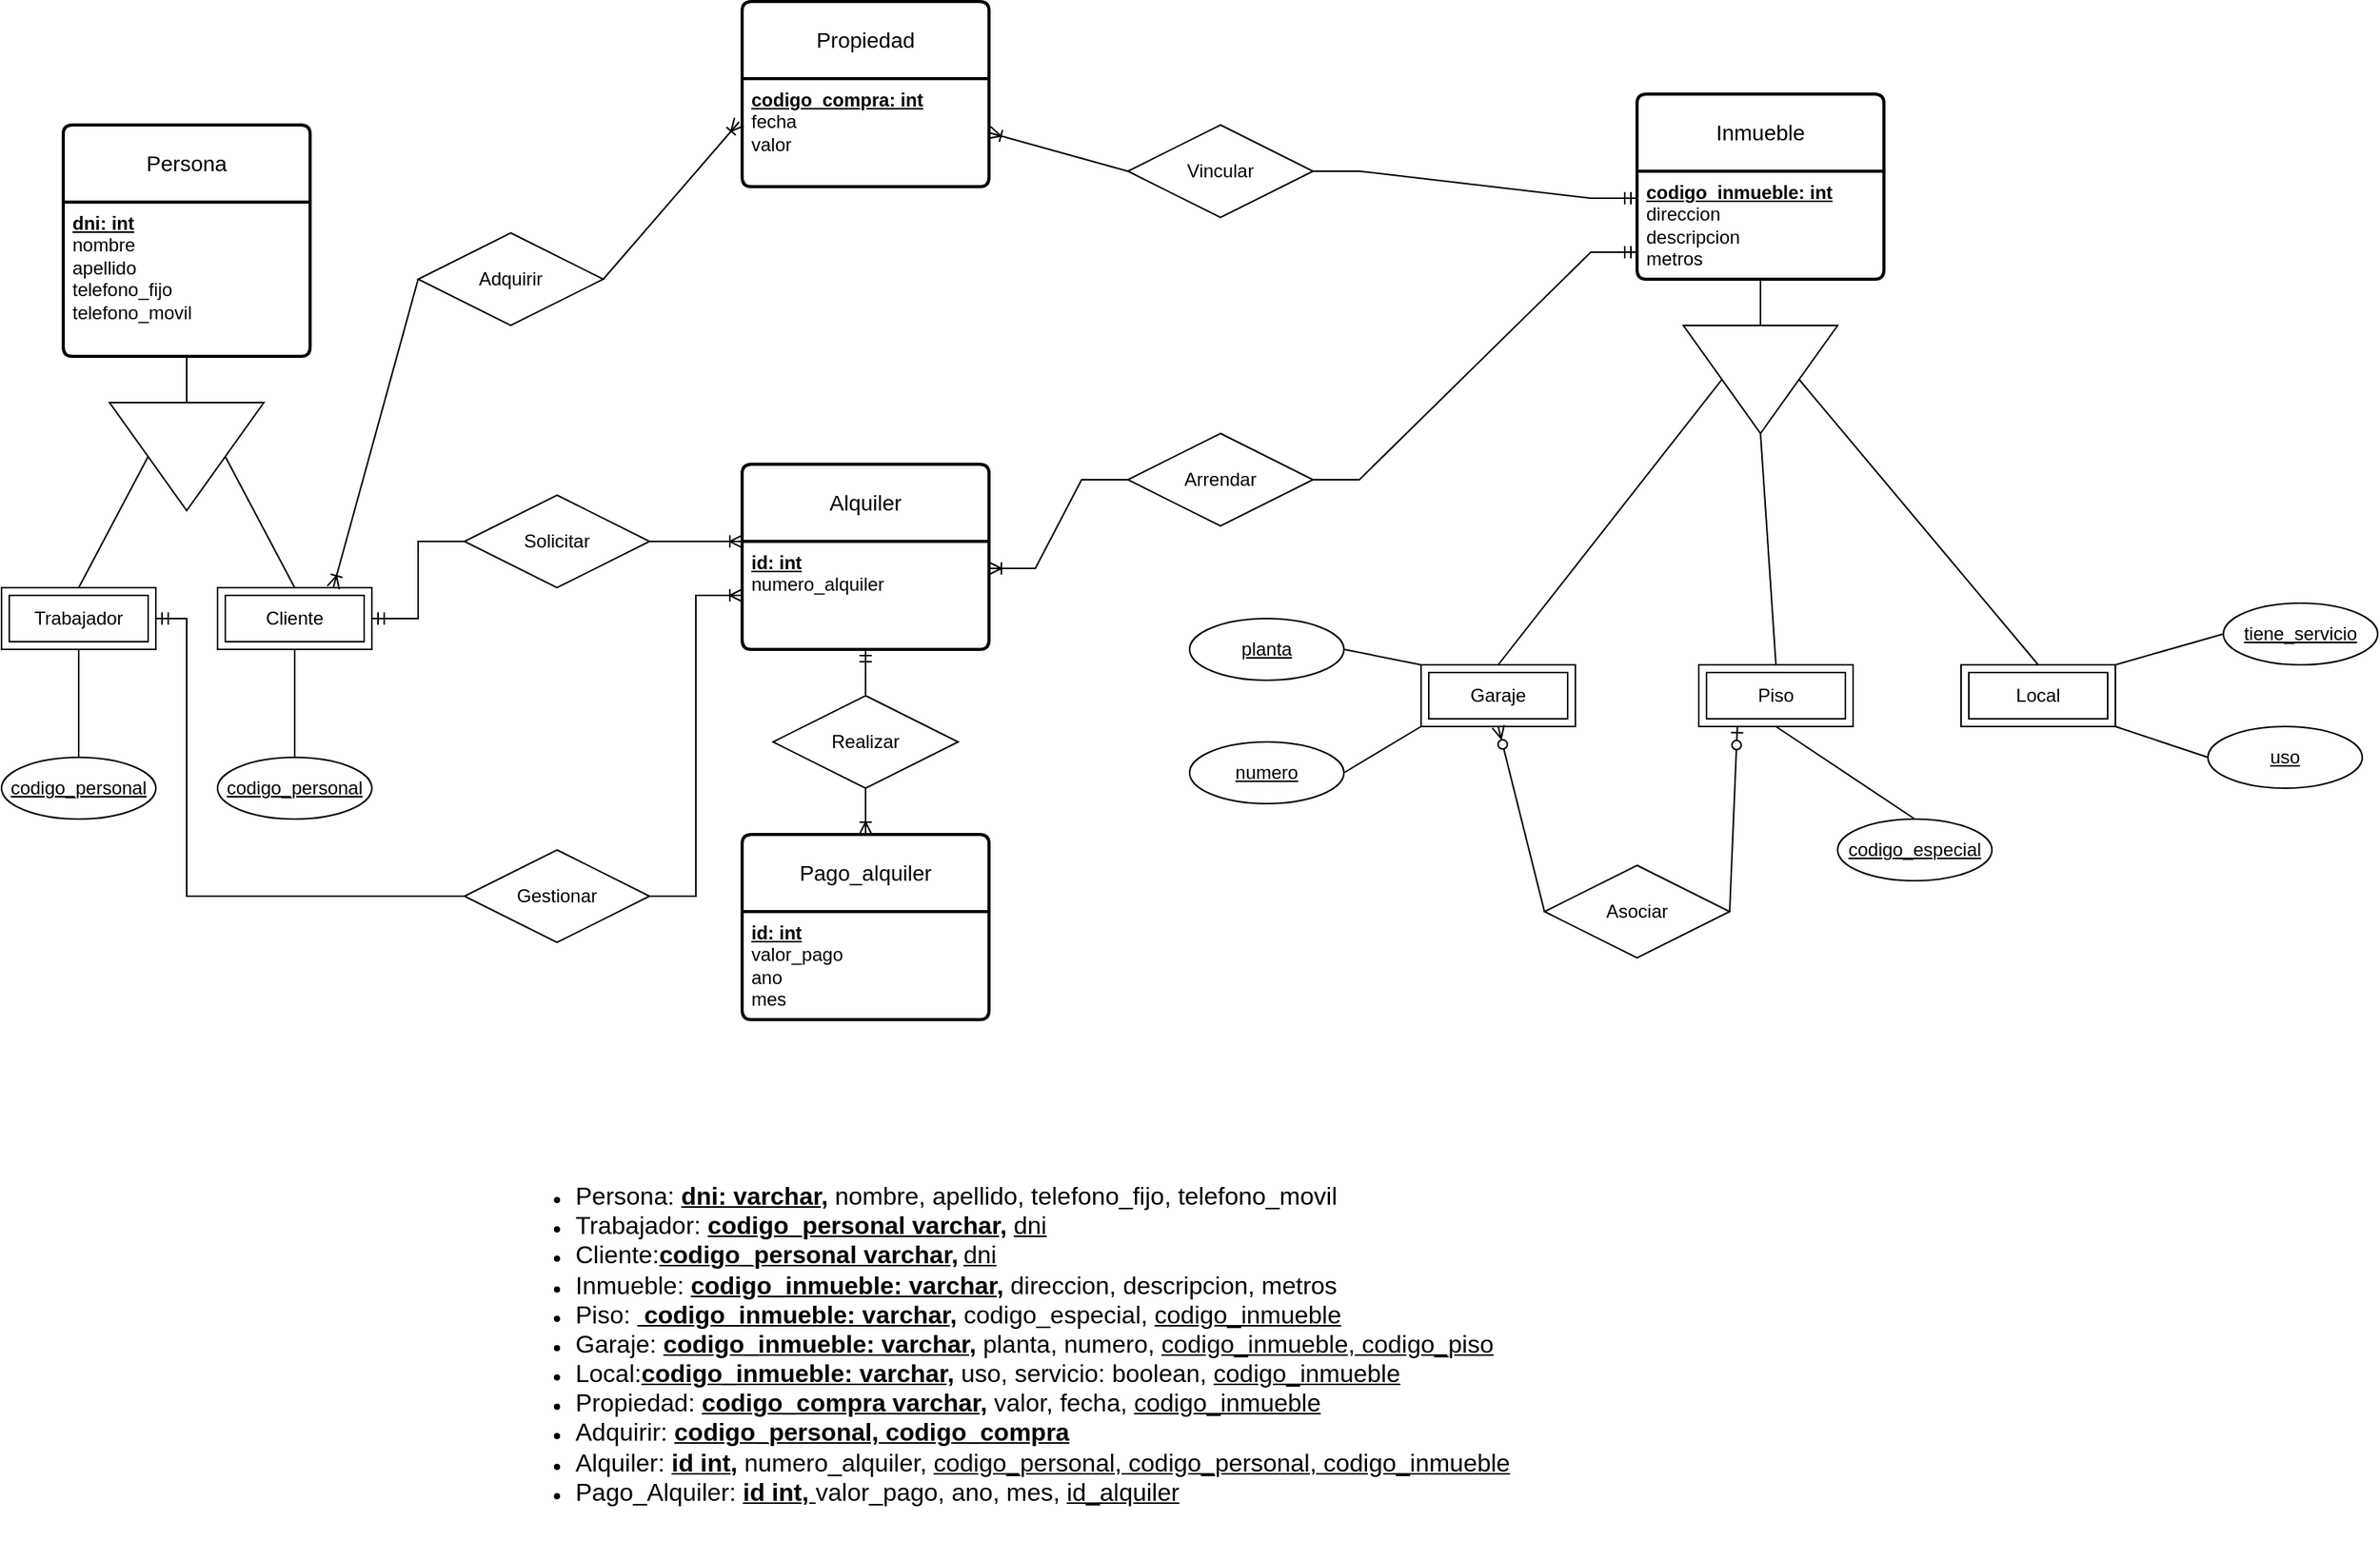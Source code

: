 <mxfile version="22.0.6" type="github">
  <diagram id="R2lEEEUBdFMjLlhIrx00" name="Page-1">
    <mxGraphModel dx="2020" dy="783" grid="1" gridSize="10" guides="1" tooltips="1" connect="1" arrows="1" fold="1" page="1" pageScale="1" pageWidth="850" pageHeight="1100" math="0" shadow="0" extFonts="Permanent Marker^https://fonts.googleapis.com/css?family=Permanent+Marker">
      <root>
        <mxCell id="0" />
        <mxCell id="1" parent="0" />
        <mxCell id="NcZvS1h-Kk1u9-RRjZAI-1" value="Persona" style="swimlane;childLayout=stackLayout;horizontal=1;startSize=50;horizontalStack=0;rounded=1;fontSize=14;fontStyle=0;strokeWidth=2;resizeParent=0;resizeLast=1;shadow=0;dashed=0;align=center;arcSize=4;whiteSpace=wrap;html=1;" parent="1" vertex="1">
          <mxGeometry x="90" y="150" width="160" height="150" as="geometry" />
        </mxCell>
        <mxCell id="NcZvS1h-Kk1u9-RRjZAI-2" value="&lt;u style=&quot;font-weight: bold;&quot;&gt;dni: int&lt;/u&gt;&lt;br&gt;nombre&lt;br&gt;apellido&lt;br&gt;telefono_fijo&lt;br&gt;telefono_movil" style="align=left;strokeColor=none;fillColor=none;spacingLeft=4;fontSize=12;verticalAlign=top;resizable=0;rotatable=0;part=1;html=1;" parent="NcZvS1h-Kk1u9-RRjZAI-1" vertex="1">
          <mxGeometry y="50" width="160" height="100" as="geometry" />
        </mxCell>
        <mxCell id="NcZvS1h-Kk1u9-RRjZAI-3" value="Trabajador" style="shape=ext;margin=3;double=1;whiteSpace=wrap;html=1;align=center;" parent="1" vertex="1">
          <mxGeometry x="50" y="450" width="100" height="40" as="geometry" />
        </mxCell>
        <mxCell id="NcZvS1h-Kk1u9-RRjZAI-4" value="Cliente" style="shape=ext;margin=3;double=1;whiteSpace=wrap;html=1;align=center;" parent="1" vertex="1">
          <mxGeometry x="190" y="450" width="100" height="40" as="geometry" />
        </mxCell>
        <mxCell id="NcZvS1h-Kk1u9-RRjZAI-5" value="Alquiler" style="swimlane;childLayout=stackLayout;horizontal=1;startSize=50;horizontalStack=0;rounded=1;fontSize=14;fontStyle=0;strokeWidth=2;resizeParent=0;resizeLast=1;shadow=0;dashed=0;align=center;arcSize=4;whiteSpace=wrap;html=1;" parent="1" vertex="1">
          <mxGeometry x="530" y="370" width="160" height="120" as="geometry" />
        </mxCell>
        <mxCell id="NcZvS1h-Kk1u9-RRjZAI-6" value="&lt;u style=&quot;font-weight: bold;&quot;&gt;id: int&lt;/u&gt;&lt;br&gt;numero_alquiler" style="align=left;strokeColor=none;fillColor=none;spacingLeft=4;fontSize=12;verticalAlign=top;resizable=0;rotatable=0;part=1;html=1;" parent="NcZvS1h-Kk1u9-RRjZAI-5" vertex="1">
          <mxGeometry y="50" width="160" height="70" as="geometry" />
        </mxCell>
        <mxCell id="NcZvS1h-Kk1u9-RRjZAI-7" value="Propiedad" style="swimlane;childLayout=stackLayout;horizontal=1;startSize=50;horizontalStack=0;rounded=1;fontSize=14;fontStyle=0;strokeWidth=2;resizeParent=0;resizeLast=1;shadow=0;dashed=0;align=center;arcSize=4;whiteSpace=wrap;html=1;" parent="1" vertex="1">
          <mxGeometry x="530" y="70" width="160" height="120" as="geometry" />
        </mxCell>
        <mxCell id="NcZvS1h-Kk1u9-RRjZAI-8" value="&lt;u style=&quot;font-weight: bold;&quot;&gt;codigo_compra: int&lt;/u&gt;&lt;br&gt;fecha&lt;br&gt;valor" style="align=left;strokeColor=none;fillColor=none;spacingLeft=4;fontSize=12;verticalAlign=top;resizable=0;rotatable=0;part=1;html=1;" parent="NcZvS1h-Kk1u9-RRjZAI-7" vertex="1">
          <mxGeometry y="50" width="160" height="70" as="geometry" />
        </mxCell>
        <mxCell id="NcZvS1h-Kk1u9-RRjZAI-9" value="Adquirir" style="shape=rhombus;perimeter=rhombusPerimeter;whiteSpace=wrap;html=1;align=center;" parent="1" vertex="1">
          <mxGeometry x="320" y="220" width="120" height="60" as="geometry" />
        </mxCell>
        <mxCell id="NcZvS1h-Kk1u9-RRjZAI-10" value="Inmueble" style="swimlane;childLayout=stackLayout;horizontal=1;startSize=50;horizontalStack=0;rounded=1;fontSize=14;fontStyle=0;strokeWidth=2;resizeParent=0;resizeLast=1;shadow=0;dashed=0;align=center;arcSize=4;whiteSpace=wrap;html=1;" parent="1" vertex="1">
          <mxGeometry x="1110" y="130" width="160" height="120" as="geometry" />
        </mxCell>
        <mxCell id="NcZvS1h-Kk1u9-RRjZAI-11" value="&lt;u style=&quot;font-weight: bold;&quot;&gt;codigo_inmueble: int&lt;/u&gt;&lt;br&gt;direccion&lt;br&gt;descripcion&lt;br&gt;metros" style="align=left;strokeColor=none;fillColor=none;spacingLeft=4;fontSize=12;verticalAlign=top;resizable=0;rotatable=0;part=1;html=1;" parent="NcZvS1h-Kk1u9-RRjZAI-10" vertex="1">
          <mxGeometry y="50" width="160" height="70" as="geometry" />
        </mxCell>
        <mxCell id="NcZvS1h-Kk1u9-RRjZAI-12" value="Vincular" style="shape=rhombus;perimeter=rhombusPerimeter;whiteSpace=wrap;html=1;align=center;" parent="1" vertex="1">
          <mxGeometry x="780" y="150" width="120" height="60" as="geometry" />
        </mxCell>
        <mxCell id="NcZvS1h-Kk1u9-RRjZAI-13" value="Arrendar" style="shape=rhombus;perimeter=rhombusPerimeter;whiteSpace=wrap;html=1;align=center;" parent="1" vertex="1">
          <mxGeometry x="780" y="350" width="120" height="60" as="geometry" />
        </mxCell>
        <mxCell id="NcZvS1h-Kk1u9-RRjZAI-14" value="codigo_personal" style="ellipse;whiteSpace=wrap;html=1;align=center;fontStyle=4;" parent="1" vertex="1">
          <mxGeometry x="50" y="560" width="100" height="40" as="geometry" />
        </mxCell>
        <mxCell id="NcZvS1h-Kk1u9-RRjZAI-15" value="codigo_personal" style="ellipse;whiteSpace=wrap;html=1;align=center;fontStyle=4;" parent="1" vertex="1">
          <mxGeometry x="190" y="560" width="100" height="40" as="geometry" />
        </mxCell>
        <mxCell id="NcZvS1h-Kk1u9-RRjZAI-17" value="" style="endArrow=none;html=1;rounded=0;exitX=0.5;exitY=1;exitDx=0;exitDy=0;entryX=0.5;entryY=0;entryDx=0;entryDy=0;" parent="1" source="NcZvS1h-Kk1u9-RRjZAI-3" target="NcZvS1h-Kk1u9-RRjZAI-14" edge="1">
          <mxGeometry relative="1" as="geometry">
            <mxPoint x="160" y="670" as="sourcePoint" />
            <mxPoint x="320" y="670" as="targetPoint" />
          </mxGeometry>
        </mxCell>
        <mxCell id="NcZvS1h-Kk1u9-RRjZAI-18" value="" style="endArrow=none;html=1;rounded=0;exitX=0.5;exitY=1;exitDx=0;exitDy=0;entryX=0.5;entryY=0;entryDx=0;entryDy=0;" parent="1" source="NcZvS1h-Kk1u9-RRjZAI-4" target="NcZvS1h-Kk1u9-RRjZAI-15" edge="1">
          <mxGeometry relative="1" as="geometry">
            <mxPoint x="110" y="500" as="sourcePoint" />
            <mxPoint x="110" y="570" as="targetPoint" />
          </mxGeometry>
        </mxCell>
        <mxCell id="NcZvS1h-Kk1u9-RRjZAI-19" value="Solicitar" style="shape=rhombus;perimeter=rhombusPerimeter;whiteSpace=wrap;html=1;align=center;" parent="1" vertex="1">
          <mxGeometry x="350" y="390" width="120" height="60" as="geometry" />
        </mxCell>
        <mxCell id="NcZvS1h-Kk1u9-RRjZAI-20" value="Garaje" style="shape=ext;margin=3;double=1;whiteSpace=wrap;html=1;align=center;" parent="1" vertex="1">
          <mxGeometry x="970" y="500" width="100" height="40" as="geometry" />
        </mxCell>
        <mxCell id="NcZvS1h-Kk1u9-RRjZAI-21" value="Piso" style="shape=ext;margin=3;double=1;whiteSpace=wrap;html=1;align=center;" parent="1" vertex="1">
          <mxGeometry x="1150" y="500" width="100" height="40" as="geometry" />
        </mxCell>
        <mxCell id="NcZvS1h-Kk1u9-RRjZAI-22" value="Local" style="shape=ext;margin=3;double=1;whiteSpace=wrap;html=1;align=center;" parent="1" vertex="1">
          <mxGeometry x="1320" y="500" width="100" height="40" as="geometry" />
        </mxCell>
        <mxCell id="NcZvS1h-Kk1u9-RRjZAI-23" value="Asociar" style="shape=rhombus;perimeter=rhombusPerimeter;whiteSpace=wrap;html=1;align=center;" parent="1" vertex="1">
          <mxGeometry x="1050" y="630" width="120" height="60" as="geometry" />
        </mxCell>
        <mxCell id="NcZvS1h-Kk1u9-RRjZAI-24" value="planta" style="ellipse;whiteSpace=wrap;html=1;align=center;fontStyle=4;" parent="1" vertex="1">
          <mxGeometry x="820" y="470" width="100" height="40" as="geometry" />
        </mxCell>
        <mxCell id="NcZvS1h-Kk1u9-RRjZAI-25" value="numero" style="ellipse;whiteSpace=wrap;html=1;align=center;fontStyle=4;" parent="1" vertex="1">
          <mxGeometry x="820" y="550" width="100" height="40" as="geometry" />
        </mxCell>
        <mxCell id="NcZvS1h-Kk1u9-RRjZAI-26" value="codigo_especial" style="ellipse;whiteSpace=wrap;html=1;align=center;fontStyle=4;" parent="1" vertex="1">
          <mxGeometry x="1240" y="600" width="100" height="40" as="geometry" />
        </mxCell>
        <mxCell id="NcZvS1h-Kk1u9-RRjZAI-27" value="uso" style="ellipse;whiteSpace=wrap;html=1;align=center;fontStyle=4;" parent="1" vertex="1">
          <mxGeometry x="1480" y="540" width="100" height="40" as="geometry" />
        </mxCell>
        <mxCell id="NcZvS1h-Kk1u9-RRjZAI-28" value="Pago_alquiler" style="swimlane;childLayout=stackLayout;horizontal=1;startSize=50;horizontalStack=0;rounded=1;fontSize=14;fontStyle=0;strokeWidth=2;resizeParent=0;resizeLast=1;shadow=0;dashed=0;align=center;arcSize=4;whiteSpace=wrap;html=1;" parent="1" vertex="1">
          <mxGeometry x="530" y="610" width="160" height="120" as="geometry" />
        </mxCell>
        <mxCell id="NcZvS1h-Kk1u9-RRjZAI-29" value="&lt;u style=&quot;font-weight: bold;&quot;&gt;id: int&lt;/u&gt;&lt;br&gt;valor_pago&lt;br&gt;ano&lt;br&gt;mes" style="align=left;strokeColor=none;fillColor=none;spacingLeft=4;fontSize=12;verticalAlign=top;resizable=0;rotatable=0;part=1;html=1;" parent="NcZvS1h-Kk1u9-RRjZAI-28" vertex="1">
          <mxGeometry y="50" width="160" height="70" as="geometry" />
        </mxCell>
        <mxCell id="NcZvS1h-Kk1u9-RRjZAI-30" value="Realizar" style="shape=rhombus;perimeter=rhombusPerimeter;whiteSpace=wrap;html=1;align=center;" parent="1" vertex="1">
          <mxGeometry x="550" y="520" width="120" height="60" as="geometry" />
        </mxCell>
        <mxCell id="NcZvS1h-Kk1u9-RRjZAI-31" value="tiene_servicio" style="ellipse;whiteSpace=wrap;html=1;align=center;fontStyle=4;" parent="1" vertex="1">
          <mxGeometry x="1490" y="460" width="100" height="40" as="geometry" />
        </mxCell>
        <mxCell id="NcZvS1h-Kk1u9-RRjZAI-32" value="" style="endArrow=none;html=1;rounded=0;entryX=0;entryY=0;entryDx=0;entryDy=0;exitX=1;exitY=0.5;exitDx=0;exitDy=0;" parent="1" source="NcZvS1h-Kk1u9-RRjZAI-24" target="NcZvS1h-Kk1u9-RRjZAI-20" edge="1">
          <mxGeometry relative="1" as="geometry">
            <mxPoint x="950" y="760" as="sourcePoint" />
            <mxPoint x="1110" y="760" as="targetPoint" />
          </mxGeometry>
        </mxCell>
        <mxCell id="NcZvS1h-Kk1u9-RRjZAI-33" value="" style="endArrow=none;html=1;rounded=0;entryX=0;entryY=1;entryDx=0;entryDy=0;exitX=1;exitY=0.5;exitDx=0;exitDy=0;" parent="1" source="NcZvS1h-Kk1u9-RRjZAI-25" target="NcZvS1h-Kk1u9-RRjZAI-20" edge="1">
          <mxGeometry relative="1" as="geometry">
            <mxPoint x="980" y="610" as="sourcePoint" />
            <mxPoint x="1030" y="550" as="targetPoint" />
          </mxGeometry>
        </mxCell>
        <mxCell id="NcZvS1h-Kk1u9-RRjZAI-34" value="" style="endArrow=none;html=1;rounded=0;entryX=0.5;entryY=1;entryDx=0;entryDy=0;exitX=0.5;exitY=0;exitDx=0;exitDy=0;" parent="1" source="NcZvS1h-Kk1u9-RRjZAI-26" target="NcZvS1h-Kk1u9-RRjZAI-21" edge="1">
          <mxGeometry relative="1" as="geometry">
            <mxPoint x="990" y="620" as="sourcePoint" />
            <mxPoint x="1040" y="560" as="targetPoint" />
          </mxGeometry>
        </mxCell>
        <mxCell id="NcZvS1h-Kk1u9-RRjZAI-35" value="" style="endArrow=none;html=1;rounded=0;exitX=1;exitY=1;exitDx=0;exitDy=0;" parent="1" source="NcZvS1h-Kk1u9-RRjZAI-22" edge="1">
          <mxGeometry relative="1" as="geometry">
            <mxPoint x="890" y="540" as="sourcePoint" />
            <mxPoint x="1480" y="560" as="targetPoint" />
          </mxGeometry>
        </mxCell>
        <mxCell id="NcZvS1h-Kk1u9-RRjZAI-36" value="" style="endArrow=none;html=1;rounded=0;entryX=0;entryY=0.5;entryDx=0;entryDy=0;exitX=1;exitY=0;exitDx=0;exitDy=0;" parent="1" source="NcZvS1h-Kk1u9-RRjZAI-22" target="NcZvS1h-Kk1u9-RRjZAI-31" edge="1">
          <mxGeometry relative="1" as="geometry">
            <mxPoint x="900" y="550" as="sourcePoint" />
            <mxPoint x="950" y="490" as="targetPoint" />
          </mxGeometry>
        </mxCell>
        <mxCell id="NcZvS1h-Kk1u9-RRjZAI-37" value="" style="verticalLabelPosition=bottom;verticalAlign=top;html=1;shape=mxgraph.basic.acute_triangle;dx=0.5;rotation=-180;" parent="1" vertex="1">
          <mxGeometry x="120" y="330" width="100" height="70" as="geometry" />
        </mxCell>
        <mxCell id="NcZvS1h-Kk1u9-RRjZAI-38" value="" style="endArrow=none;html=1;rounded=0;exitX=0.5;exitY=1;exitDx=0;exitDy=0;entryX=0.5;entryY=1;entryDx=0;entryDy=0;entryPerimeter=0;" parent="1" source="NcZvS1h-Kk1u9-RRjZAI-2" target="NcZvS1h-Kk1u9-RRjZAI-37" edge="1">
          <mxGeometry relative="1" as="geometry">
            <mxPoint x="220" y="640" as="sourcePoint" />
            <mxPoint x="380" y="640" as="targetPoint" />
          </mxGeometry>
        </mxCell>
        <mxCell id="NcZvS1h-Kk1u9-RRjZAI-39" value="" style="endArrow=none;html=1;rounded=0;entryX=0.5;entryY=0;entryDx=0;entryDy=0;exitX=0;exitY=0;exitDx=75;exitDy=35;exitPerimeter=0;" parent="1" source="NcZvS1h-Kk1u9-RRjZAI-37" target="NcZvS1h-Kk1u9-RRjZAI-3" edge="1">
          <mxGeometry relative="1" as="geometry">
            <mxPoint x="1030" y="560" as="sourcePoint" />
            <mxPoint x="1080" y="500" as="targetPoint" />
          </mxGeometry>
        </mxCell>
        <mxCell id="NcZvS1h-Kk1u9-RRjZAI-40" value="" style="endArrow=none;html=1;rounded=0;entryX=0;entryY=0;entryDx=25;entryDy=35;exitX=0.5;exitY=0;exitDx=0;exitDy=0;entryPerimeter=0;" parent="1" source="NcZvS1h-Kk1u9-RRjZAI-4" target="NcZvS1h-Kk1u9-RRjZAI-37" edge="1">
          <mxGeometry relative="1" as="geometry">
            <mxPoint x="1040" y="570" as="sourcePoint" />
            <mxPoint x="1090" y="510" as="targetPoint" />
          </mxGeometry>
        </mxCell>
        <mxCell id="NcZvS1h-Kk1u9-RRjZAI-41" value="" style="verticalLabelPosition=bottom;verticalAlign=top;html=1;shape=mxgraph.basic.acute_triangle;dx=0.5;rotation=-180;" parent="1" vertex="1">
          <mxGeometry x="1140" y="280" width="100" height="70" as="geometry" />
        </mxCell>
        <mxCell id="NcZvS1h-Kk1u9-RRjZAI-42" value="" style="endArrow=none;html=1;rounded=0;entryX=0.5;entryY=1;entryDx=0;entryDy=0;exitX=0.5;exitY=1;exitDx=0;exitDy=0;exitPerimeter=0;" parent="1" source="NcZvS1h-Kk1u9-RRjZAI-41" target="NcZvS1h-Kk1u9-RRjZAI-11" edge="1">
          <mxGeometry relative="1" as="geometry">
            <mxPoint x="1280" y="300" as="sourcePoint" />
            <mxPoint x="1305" y="480" as="targetPoint" />
          </mxGeometry>
        </mxCell>
        <mxCell id="NcZvS1h-Kk1u9-RRjZAI-43" value="" style="endArrow=none;html=1;rounded=0;entryX=0;entryY=0;entryDx=75;entryDy=35;exitX=0.5;exitY=0;exitDx=0;exitDy=0;entryPerimeter=0;" parent="1" source="NcZvS1h-Kk1u9-RRjZAI-20" target="NcZvS1h-Kk1u9-RRjZAI-41" edge="1">
          <mxGeometry relative="1" as="geometry">
            <mxPoint x="1000" y="690" as="sourcePoint" />
            <mxPoint x="1065" y="560" as="targetPoint" />
          </mxGeometry>
        </mxCell>
        <mxCell id="NcZvS1h-Kk1u9-RRjZAI-44" value="" style="endArrow=none;html=1;rounded=0;entryX=0;entryY=0;entryDx=50;entryDy=0;exitX=0.5;exitY=0;exitDx=0;exitDy=0;entryPerimeter=0;" parent="1" source="NcZvS1h-Kk1u9-RRjZAI-21" target="NcZvS1h-Kk1u9-RRjZAI-41" edge="1">
          <mxGeometry relative="1" as="geometry">
            <mxPoint x="1010" y="700" as="sourcePoint" />
            <mxPoint x="1075" y="570" as="targetPoint" />
          </mxGeometry>
        </mxCell>
        <mxCell id="NcZvS1h-Kk1u9-RRjZAI-45" value="" style="endArrow=none;html=1;rounded=0;entryX=0;entryY=0;entryDx=25;entryDy=35;exitX=0.5;exitY=0;exitDx=0;exitDy=0;entryPerimeter=0;" parent="1" source="NcZvS1h-Kk1u9-RRjZAI-22" target="NcZvS1h-Kk1u9-RRjZAI-41" edge="1">
          <mxGeometry relative="1" as="geometry">
            <mxPoint x="1020" y="710" as="sourcePoint" />
            <mxPoint x="1085" y="580" as="targetPoint" />
          </mxGeometry>
        </mxCell>
        <mxCell id="NcZvS1h-Kk1u9-RRjZAI-46" value="" style="fontSize=12;html=1;endArrow=ERzeroToMany;endFill=1;rounded=0;entryX=0.5;entryY=1;entryDx=0;entryDy=0;exitX=0;exitY=0.5;exitDx=0;exitDy=0;" parent="1" source="NcZvS1h-Kk1u9-RRjZAI-23" target="NcZvS1h-Kk1u9-RRjZAI-20" edge="1">
          <mxGeometry width="100" height="100" relative="1" as="geometry">
            <mxPoint x="980" y="620" as="sourcePoint" />
            <mxPoint x="1260" y="700" as="targetPoint" />
          </mxGeometry>
        </mxCell>
        <mxCell id="NcZvS1h-Kk1u9-RRjZAI-48" value="" style="fontSize=12;html=1;endArrow=ERzeroToOne;endFill=1;rounded=0;entryX=0.25;entryY=1;entryDx=0;entryDy=0;exitX=1;exitY=0.5;exitDx=0;exitDy=0;" parent="1" source="NcZvS1h-Kk1u9-RRjZAI-23" target="NcZvS1h-Kk1u9-RRjZAI-21" edge="1">
          <mxGeometry width="100" height="100" relative="1" as="geometry">
            <mxPoint x="880" y="780" as="sourcePoint" />
            <mxPoint x="980" y="680" as="targetPoint" />
          </mxGeometry>
        </mxCell>
        <mxCell id="NcZvS1h-Kk1u9-RRjZAI-49" value="" style="edgeStyle=entityRelationEdgeStyle;fontSize=12;html=1;endArrow=ERoneToMany;rounded=0;exitX=0;exitY=0.5;exitDx=0;exitDy=0;entryX=1;entryY=0.25;entryDx=0;entryDy=0;" parent="1" source="NcZvS1h-Kk1u9-RRjZAI-13" target="NcZvS1h-Kk1u9-RRjZAI-6" edge="1">
          <mxGeometry width="100" height="100" relative="1" as="geometry">
            <mxPoint x="820" y="680" as="sourcePoint" />
            <mxPoint x="920" y="580" as="targetPoint" />
          </mxGeometry>
        </mxCell>
        <mxCell id="NcZvS1h-Kk1u9-RRjZAI-50" value="" style="edgeStyle=entityRelationEdgeStyle;fontSize=12;html=1;endArrow=ERmandOne;rounded=0;entryX=0;entryY=0.75;entryDx=0;entryDy=0;exitX=1;exitY=0.5;exitDx=0;exitDy=0;" parent="1" source="NcZvS1h-Kk1u9-RRjZAI-13" target="NcZvS1h-Kk1u9-RRjZAI-11" edge="1">
          <mxGeometry width="100" height="100" relative="1" as="geometry">
            <mxPoint x="750" y="590" as="sourcePoint" />
            <mxPoint x="850" y="490" as="targetPoint" />
          </mxGeometry>
        </mxCell>
        <mxCell id="NcZvS1h-Kk1u9-RRjZAI-51" value="" style="edgeStyle=entityRelationEdgeStyle;fontSize=12;html=1;endArrow=ERmandOne;rounded=0;entryX=0;entryY=0.25;entryDx=0;entryDy=0;exitX=1;exitY=0.5;exitDx=0;exitDy=0;" parent="1" source="NcZvS1h-Kk1u9-RRjZAI-12" target="NcZvS1h-Kk1u9-RRjZAI-11" edge="1">
          <mxGeometry width="100" height="100" relative="1" as="geometry">
            <mxPoint x="910" y="390" as="sourcePoint" />
            <mxPoint x="1240" y="243" as="targetPoint" />
          </mxGeometry>
        </mxCell>
        <mxCell id="NcZvS1h-Kk1u9-RRjZAI-52" value="" style="edgeStyle=entityRelationEdgeStyle;fontSize=12;html=1;endArrow=ERoneToMany;rounded=0;entryX=0;entryY=0.417;entryDx=0;entryDy=0;entryPerimeter=0;exitX=1;exitY=0.5;exitDx=0;exitDy=0;" parent="1" source="NcZvS1h-Kk1u9-RRjZAI-19" target="NcZvS1h-Kk1u9-RRjZAI-5" edge="1">
          <mxGeometry width="100" height="100" relative="1" as="geometry">
            <mxPoint x="470" y="490" as="sourcePoint" />
            <mxPoint x="700" y="448" as="targetPoint" />
          </mxGeometry>
        </mxCell>
        <mxCell id="NcZvS1h-Kk1u9-RRjZAI-53" value="Gestionar" style="shape=rhombus;perimeter=rhombusPerimeter;whiteSpace=wrap;html=1;align=center;" parent="1" vertex="1">
          <mxGeometry x="350" y="620" width="120" height="60" as="geometry" />
        </mxCell>
        <mxCell id="NcZvS1h-Kk1u9-RRjZAI-54" value="" style="edgeStyle=entityRelationEdgeStyle;fontSize=12;html=1;endArrow=ERoneToMany;rounded=0;entryX=0;entryY=0.5;entryDx=0;entryDy=0;exitX=1;exitY=0.5;exitDx=0;exitDy=0;" parent="1" source="NcZvS1h-Kk1u9-RRjZAI-53" target="NcZvS1h-Kk1u9-RRjZAI-6" edge="1">
          <mxGeometry width="100" height="100" relative="1" as="geometry">
            <mxPoint x="450" y="490" as="sourcePoint" />
            <mxPoint x="480" y="430" as="targetPoint" />
          </mxGeometry>
        </mxCell>
        <mxCell id="NcZvS1h-Kk1u9-RRjZAI-55" value="" style="edgeStyle=entityRelationEdgeStyle;fontSize=12;html=1;endArrow=ERmandOne;rounded=0;entryX=1;entryY=0.5;entryDx=0;entryDy=0;exitX=0;exitY=0.5;exitDx=0;exitDy=0;" parent="1" source="NcZvS1h-Kk1u9-RRjZAI-19" target="NcZvS1h-Kk1u9-RRjZAI-4" edge="1">
          <mxGeometry width="100" height="100" relative="1" as="geometry">
            <mxPoint x="910" y="390" as="sourcePoint" />
            <mxPoint x="1240" y="243" as="targetPoint" />
          </mxGeometry>
        </mxCell>
        <mxCell id="NcZvS1h-Kk1u9-RRjZAI-56" value="" style="fontSize=12;html=1;endArrow=ERmandOne;rounded=0;entryX=0.5;entryY=1;entryDx=0;entryDy=0;exitX=0.5;exitY=0;exitDx=0;exitDy=0;" parent="1" source="NcZvS1h-Kk1u9-RRjZAI-30" target="NcZvS1h-Kk1u9-RRjZAI-6" edge="1">
          <mxGeometry width="100" height="100" relative="1" as="geometry">
            <mxPoint x="910" y="390" as="sourcePoint" />
            <mxPoint x="1240" y="243" as="targetPoint" />
          </mxGeometry>
        </mxCell>
        <mxCell id="NcZvS1h-Kk1u9-RRjZAI-57" value="" style="fontSize=12;html=1;endArrow=ERoneToMany;rounded=0;entryX=0.5;entryY=0;entryDx=0;entryDy=0;exitX=0.5;exitY=1;exitDx=0;exitDy=0;" parent="1" source="NcZvS1h-Kk1u9-RRjZAI-30" target="NcZvS1h-Kk1u9-RRjZAI-28" edge="1">
          <mxGeometry width="100" height="100" relative="1" as="geometry">
            <mxPoint x="480" y="660" as="sourcePoint" />
            <mxPoint x="540" y="465" as="targetPoint" />
          </mxGeometry>
        </mxCell>
        <mxCell id="NcZvS1h-Kk1u9-RRjZAI-58" value="" style="edgeStyle=orthogonalEdgeStyle;fontSize=12;html=1;endArrow=ERmandOne;rounded=0;entryX=1;entryY=0.5;entryDx=0;entryDy=0;exitX=0;exitY=0.5;exitDx=0;exitDy=0;" parent="1" source="NcZvS1h-Kk1u9-RRjZAI-53" target="NcZvS1h-Kk1u9-RRjZAI-3" edge="1">
          <mxGeometry width="100" height="100" relative="1" as="geometry">
            <mxPoint x="360" y="430" as="sourcePoint" />
            <mxPoint x="300" y="480" as="targetPoint" />
            <Array as="points">
              <mxPoint x="170" y="650" />
              <mxPoint x="170" y="470" />
            </Array>
          </mxGeometry>
        </mxCell>
        <mxCell id="NcZvS1h-Kk1u9-RRjZAI-59" value="" style="fontSize=12;html=1;endArrow=ERoneToMany;rounded=0;exitX=0;exitY=0.5;exitDx=0;exitDy=0;entryX=0.75;entryY=0;entryDx=0;entryDy=0;" parent="1" source="NcZvS1h-Kk1u9-RRjZAI-9" target="NcZvS1h-Kk1u9-RRjZAI-4" edge="1">
          <mxGeometry width="100" height="100" relative="1" as="geometry">
            <mxPoint x="480" y="430" as="sourcePoint" />
            <mxPoint x="340" y="340" as="targetPoint" />
          </mxGeometry>
        </mxCell>
        <mxCell id="NcZvS1h-Kk1u9-RRjZAI-60" value="" style="fontSize=12;html=1;endArrow=ERoneToMany;rounded=0;exitX=1;exitY=0.5;exitDx=0;exitDy=0;entryX=-0.012;entryY=0.4;entryDx=0;entryDy=0;entryPerimeter=0;" parent="1" source="NcZvS1h-Kk1u9-RRjZAI-9" target="NcZvS1h-Kk1u9-RRjZAI-8" edge="1">
          <mxGeometry width="100" height="100" relative="1" as="geometry">
            <mxPoint x="360" y="235" as="sourcePoint" />
            <mxPoint x="275" y="460" as="targetPoint" />
          </mxGeometry>
        </mxCell>
        <mxCell id="NcZvS1h-Kk1u9-RRjZAI-61" value="" style="fontSize=12;html=1;endArrow=ERoneToMany;rounded=0;entryX=1;entryY=0.5;entryDx=0;entryDy=0;exitX=0;exitY=0.5;exitDx=0;exitDy=0;" parent="1" source="NcZvS1h-Kk1u9-RRjZAI-12" target="NcZvS1h-Kk1u9-RRjZAI-8" edge="1">
          <mxGeometry width="100" height="100" relative="1" as="geometry">
            <mxPoint x="670" y="230" as="sourcePoint" />
            <mxPoint x="590" y="330" as="targetPoint" />
          </mxGeometry>
        </mxCell>
        <mxCell id="NcZvS1h-Kk1u9-RRjZAI-64" value="&lt;ul&gt;&lt;li&gt;&lt;font size=&quot;3&quot;&gt;Persona: &lt;u style=&quot;font-weight: bold;&quot;&gt;dni: varchar,&lt;/u&gt;&amp;nbsp;nombre, apellido, telefono_fijo, telefono_movil&lt;/font&gt;&lt;/li&gt;&lt;li&gt;&lt;font size=&quot;3&quot;&gt;Trabajador: &lt;u style=&quot;font-weight: bold;&quot;&gt;codigo_personal varchar,&lt;/u&gt;&amp;nbsp;&lt;u&gt;dni&lt;/u&gt;&lt;/font&gt;&lt;/li&gt;&lt;li&gt;&lt;font size=&quot;3&quot;&gt;Cliente:&lt;/font&gt;&lt;u style=&quot;border-color: var(--border-color); font-size: medium; font-weight: bold;&quot;&gt;codigo_personal varchar,&lt;/u&gt;&amp;nbsp;&lt;u style=&quot;border-color: var(--border-color); font-size: medium;&quot;&gt;dni&lt;/u&gt;&lt;/li&gt;&lt;li&gt;&lt;font size=&quot;3&quot;&gt;Inmueble: &lt;u style=&quot;font-weight: bold;&quot;&gt;codigo_inmueble: varchar,&lt;/u&gt;&amp;nbsp;direccion, descripcion, metros&amp;nbsp;&lt;/font&gt;&lt;/li&gt;&lt;li&gt;&lt;font size=&quot;3&quot;&gt;Piso:&amp;nbsp;&lt;u style=&quot;font-weight: bold;&quot;&gt;&amp;nbsp;codigo_inmueble: varchar,&lt;/u&gt;&amp;nbsp;codigo_especial,&amp;nbsp;&lt;/font&gt;&lt;u style=&quot;border-color: var(--border-color); font-size: medium;&quot;&gt;codigo_inmueble&lt;/u&gt;&lt;/li&gt;&lt;li&gt;&lt;font size=&quot;3&quot;&gt;Garaje: &lt;u style=&quot;font-weight: bold;&quot;&gt;codigo_inmueble: varchar,&lt;/u&gt;&amp;nbsp;planta, numero, &lt;u&gt;codigo_inmueble, codigo_piso&lt;/u&gt;&lt;/font&gt;&lt;/li&gt;&lt;li&gt;&lt;font size=&quot;3&quot;&gt;Local:&lt;/font&gt;&lt;span style=&quot;border-color: var(--border-color); font-size: medium;&quot;&gt;&lt;u style=&quot;text-decoration-line: underline; border-color: var(--border-color); font-weight: bold;&quot;&gt;codigo_inmueble: varchar,&lt;/u&gt;&lt;span style=&quot;border-color: var(--border-color);&quot;&gt;&amp;nbsp;uso, servicio: boolean,&amp;nbsp;&lt;/span&gt;&lt;u&gt;codigo_inmueble&lt;/u&gt;&lt;/span&gt;&lt;/li&gt;&lt;li&gt;&lt;font size=&quot;3&quot;&gt;Propiedad: &lt;u style=&quot;font-weight: bold;&quot;&gt;codigo_compra varchar,&lt;/u&gt;&amp;nbsp;valor, fecha, &lt;u&gt;codigo_inmueble&lt;/u&gt;&lt;/font&gt;&lt;/li&gt;&lt;li&gt;&lt;font size=&quot;3&quot;&gt;Adquirir: &lt;u style=&quot;&quot;&gt;&lt;b&gt;codigo_personal, codigo_compra&lt;/b&gt;&lt;/u&gt;&lt;/font&gt;&lt;/li&gt;&lt;li&gt;&lt;font size=&quot;3&quot;&gt;Alquiler: &lt;u style=&quot;font-weight: bold;&quot;&gt;id int,&lt;/u&gt;&amp;nbsp;numero_alquiler, &lt;u&gt;codigo_personal, codigo_personal, codigo_inmueble&lt;/u&gt;&lt;/font&gt;&lt;/li&gt;&lt;li&gt;&lt;font size=&quot;3&quot;&gt;Pago_Alquiler: &lt;u style=&quot;font-weight: bold;&quot;&gt;id int, &lt;/u&gt;valor_pago, ano, mes, &lt;u&gt;id_alquiler&lt;/u&gt;&lt;/font&gt;&lt;/li&gt;&lt;/ul&gt;" style="text;strokeColor=none;fillColor=none;html=1;whiteSpace=wrap;verticalAlign=middle;overflow=hidden;" parent="1" vertex="1">
          <mxGeometry x="380" y="800" width="770" height="280" as="geometry" />
        </mxCell>
      </root>
    </mxGraphModel>
  </diagram>
</mxfile>
